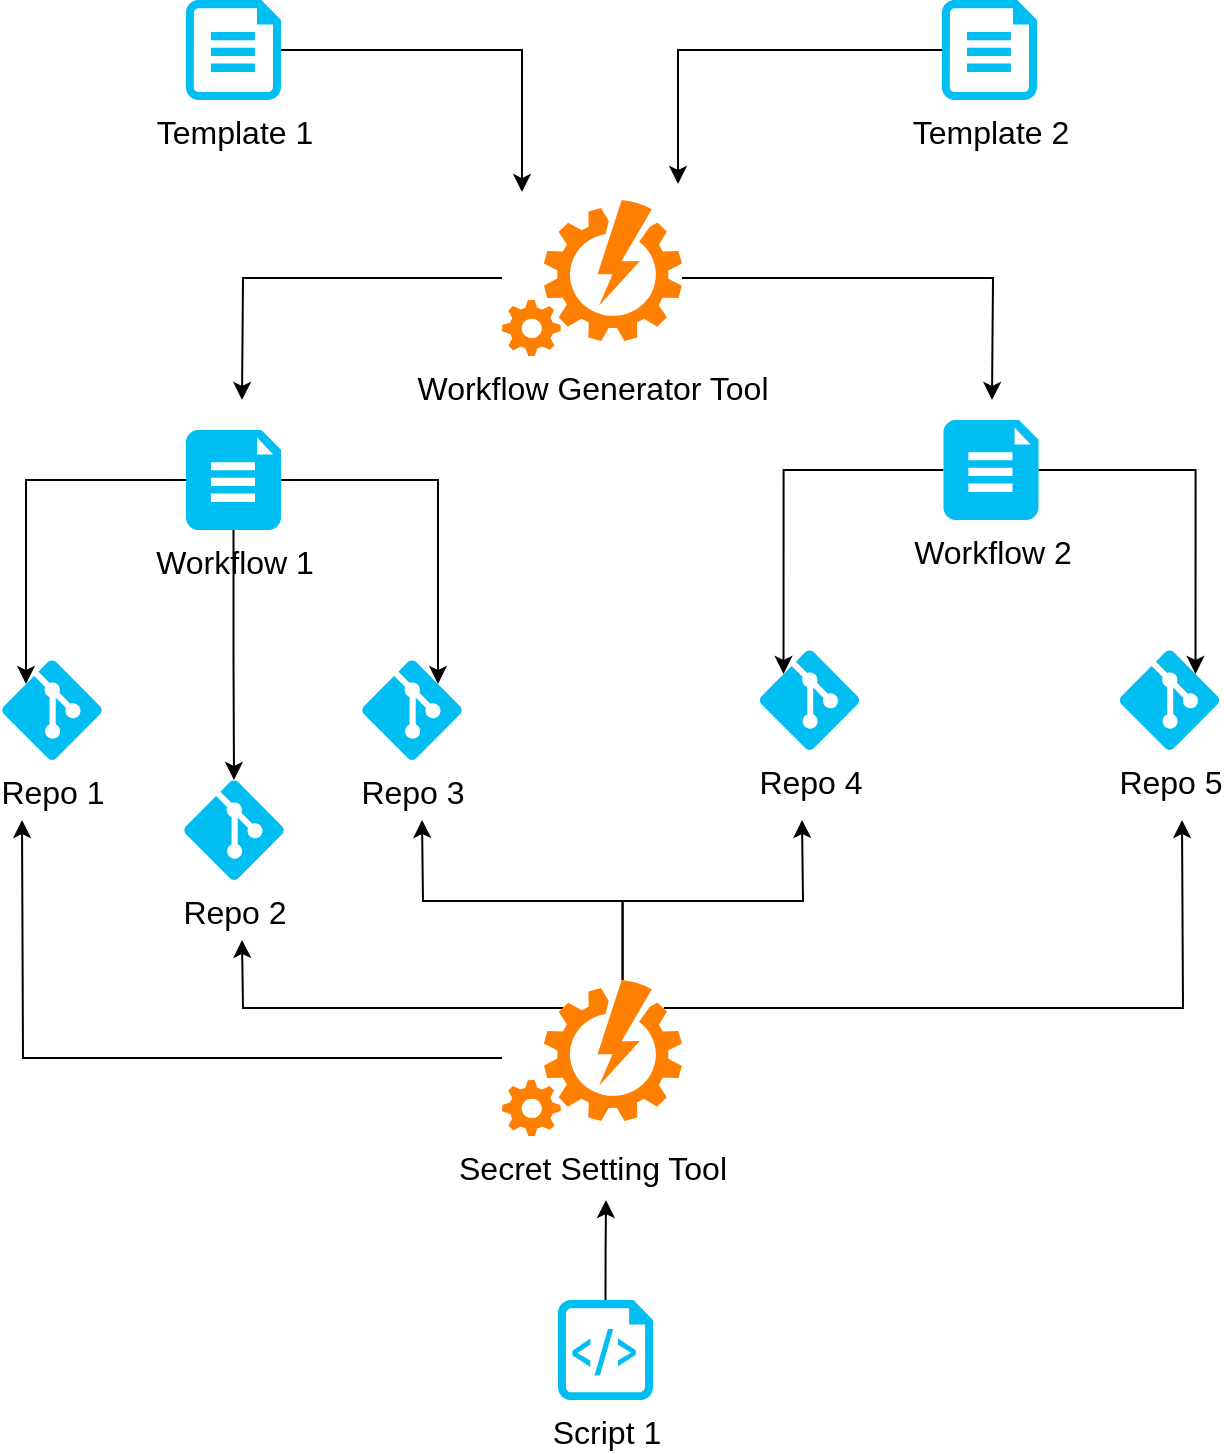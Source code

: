 <mxfile version="12.9.5" type="device"><diagram name="Page-1" id="aaaa8250-4180-3840-79b5-4cada1eebb92"><mxGraphModel dx="1604" dy="952" grid="1" gridSize="10" guides="1" tooltips="1" connect="1" arrows="1" fold="1" page="1" pageScale="1" pageWidth="850" pageHeight="1100" background="#ffffff" math="0" shadow="0"><root><mxCell id="0"/><mxCell id="1" parent="0"/><mxCell id="wBzUvfqLp7nLCkhBMvtE-1" value="&lt;font style=&quot;font-size: 16px&quot;&gt;Repo 1&lt;br&gt;&lt;/font&gt;" style="verticalLabelPosition=bottom;html=1;verticalAlign=top;align=center;strokeColor=none;fillColor=#00BEF2;shape=mxgraph.azure.git_repository;" vertex="1" parent="1"><mxGeometry x="100" y="570" width="50" height="50" as="geometry"/></mxCell><mxCell id="wBzUvfqLp7nLCkhBMvtE-2" value="&lt;font style=&quot;font-size: 16px&quot;&gt;Repo 3&lt;br&gt;&lt;/font&gt;" style="verticalLabelPosition=bottom;html=1;verticalAlign=top;align=center;strokeColor=none;fillColor=#00BEF2;shape=mxgraph.azure.git_repository;" vertex="1" parent="1"><mxGeometry x="280" y="570" width="50" height="50" as="geometry"/></mxCell><mxCell id="wBzUvfqLp7nLCkhBMvtE-3" value="&lt;font style=&quot;font-size: 16px&quot;&gt;Repo 2&lt;br&gt;&lt;/font&gt;" style="verticalLabelPosition=bottom;html=1;verticalAlign=top;align=center;strokeColor=none;fillColor=#00BEF2;shape=mxgraph.azure.git_repository;" vertex="1" parent="1"><mxGeometry x="191" y="630" width="50" height="50" as="geometry"/></mxCell><mxCell id="wBzUvfqLp7nLCkhBMvtE-22" style="edgeStyle=orthogonalEdgeStyle;rounded=0;orthogonalLoop=1;jettySize=auto;html=1;entryX=0.111;entryY=-0.051;entryDx=0;entryDy=0;entryPerimeter=0;" edge="1" parent="1" source="wBzUvfqLp7nLCkhBMvtE-5" target="wBzUvfqLp7nLCkhBMvtE-7"><mxGeometry relative="1" as="geometry"/></mxCell><mxCell id="wBzUvfqLp7nLCkhBMvtE-5" value="&lt;font style=&quot;font-size: 16px&quot;&gt;Template 1&lt;br&gt;&lt;/font&gt;" style="verticalLabelPosition=bottom;html=1;verticalAlign=top;align=center;strokeColor=none;fillColor=#00BEF2;shape=mxgraph.azure.file;pointerEvents=1;" vertex="1" parent="1"><mxGeometry x="192" y="240" width="47.5" height="50" as="geometry"/></mxCell><mxCell id="wBzUvfqLp7nLCkhBMvtE-11" style="edgeStyle=orthogonalEdgeStyle;rounded=0;orthogonalLoop=1;jettySize=auto;html=1;" edge="1" parent="1" source="wBzUvfqLp7nLCkhBMvtE-7"><mxGeometry relative="1" as="geometry"><mxPoint x="220" y="440" as="targetPoint"/></mxGeometry></mxCell><mxCell id="wBzUvfqLp7nLCkhBMvtE-40" style="edgeStyle=orthogonalEdgeStyle;rounded=0;orthogonalLoop=1;jettySize=auto;html=1;" edge="1" parent="1" source="wBzUvfqLp7nLCkhBMvtE-7"><mxGeometry relative="1" as="geometry"><mxPoint x="595" y="440" as="targetPoint"/></mxGeometry></mxCell><mxCell id="wBzUvfqLp7nLCkhBMvtE-7" value="&lt;div style=&quot;font-size: 16px&quot;&gt;&lt;font style=&quot;font-size: 16px&quot;&gt;Workflow Generator Tool&lt;/font&gt;&lt;/div&gt;" style="verticalLabelPosition=bottom;html=1;verticalAlign=top;align=center;strokeColor=none;fillColor=#FF8000;shape=mxgraph.azure.automation;pointerEvents=1;" vertex="1" parent="1"><mxGeometry x="350" y="340" width="90" height="78" as="geometry"/></mxCell><mxCell id="wBzUvfqLp7nLCkhBMvtE-12" style="edgeStyle=orthogonalEdgeStyle;rounded=0;orthogonalLoop=1;jettySize=auto;html=1;exitX=0;exitY=0.5;exitDx=0;exitDy=0;exitPerimeter=0;entryX=0.24;entryY=0.24;entryDx=0;entryDy=0;entryPerimeter=0;" edge="1" parent="1" source="wBzUvfqLp7nLCkhBMvtE-8" target="wBzUvfqLp7nLCkhBMvtE-1"><mxGeometry relative="1" as="geometry"/></mxCell><mxCell id="wBzUvfqLp7nLCkhBMvtE-13" style="edgeStyle=orthogonalEdgeStyle;rounded=0;orthogonalLoop=1;jettySize=auto;html=1;exitX=1;exitY=0.5;exitDx=0;exitDy=0;exitPerimeter=0;entryX=0.76;entryY=0.24;entryDx=0;entryDy=0;entryPerimeter=0;" edge="1" parent="1" source="wBzUvfqLp7nLCkhBMvtE-8" target="wBzUvfqLp7nLCkhBMvtE-2"><mxGeometry relative="1" as="geometry"/></mxCell><mxCell id="wBzUvfqLp7nLCkhBMvtE-14" style="edgeStyle=orthogonalEdgeStyle;rounded=0;orthogonalLoop=1;jettySize=auto;html=1;entryX=0.5;entryY=0;entryDx=0;entryDy=0;entryPerimeter=0;" edge="1" parent="1" source="wBzUvfqLp7nLCkhBMvtE-8" target="wBzUvfqLp7nLCkhBMvtE-3"><mxGeometry relative="1" as="geometry"/></mxCell><mxCell id="wBzUvfqLp7nLCkhBMvtE-8" value="&lt;div style=&quot;font-size: 16px&quot;&gt;&lt;font style=&quot;font-size: 16px&quot;&gt;Workflow 1&lt;/font&gt;&lt;/div&gt;" style="verticalLabelPosition=bottom;html=1;verticalAlign=top;align=center;strokeColor=none;fillColor=#00BEF2;shape=mxgraph.azure.file_2;pointerEvents=1;" vertex="1" parent="1"><mxGeometry x="192" y="455" width="47.5" height="50" as="geometry"/></mxCell><mxCell id="wBzUvfqLp7nLCkhBMvtE-21" style="edgeStyle=orthogonalEdgeStyle;rounded=0;orthogonalLoop=1;jettySize=auto;html=1;entryX=0.978;entryY=-0.103;entryDx=0;entryDy=0;entryPerimeter=0;" edge="1" parent="1" source="wBzUvfqLp7nLCkhBMvtE-19" target="wBzUvfqLp7nLCkhBMvtE-7"><mxGeometry relative="1" as="geometry"/></mxCell><mxCell id="wBzUvfqLp7nLCkhBMvtE-19" value="&lt;font style=&quot;font-size: 16px&quot;&gt;Template 2&lt;br&gt;&lt;/font&gt;" style="verticalLabelPosition=bottom;html=1;verticalAlign=top;align=center;strokeColor=none;fillColor=#00BEF2;shape=mxgraph.azure.file;pointerEvents=1;" vertex="1" parent="1"><mxGeometry x="570" y="240" width="47.5" height="50" as="geometry"/></mxCell><mxCell id="wBzUvfqLp7nLCkhBMvtE-29" value="&lt;font style=&quot;font-size: 16px&quot;&gt;Repo 4&lt;br&gt;&lt;/font&gt;" style="verticalLabelPosition=bottom;html=1;verticalAlign=top;align=center;strokeColor=none;fillColor=#00BEF2;shape=mxgraph.azure.git_repository;" vertex="1" parent="1"><mxGeometry x="478.75" y="565" width="50" height="50" as="geometry"/></mxCell><mxCell id="wBzUvfqLp7nLCkhBMvtE-30" value="&lt;div&gt;&lt;font style=&quot;font-size: 16px&quot;&gt;Repo 5&lt;/font&gt;&lt;/div&gt;" style="verticalLabelPosition=bottom;html=1;verticalAlign=top;align=center;strokeColor=none;fillColor=#00BEF2;shape=mxgraph.azure.git_repository;" vertex="1" parent="1"><mxGeometry x="658.75" y="565" width="50" height="50" as="geometry"/></mxCell><mxCell id="wBzUvfqLp7nLCkhBMvtE-32" style="edgeStyle=orthogonalEdgeStyle;rounded=0;orthogonalLoop=1;jettySize=auto;html=1;exitX=0;exitY=0.5;exitDx=0;exitDy=0;exitPerimeter=0;entryX=0.24;entryY=0.24;entryDx=0;entryDy=0;entryPerimeter=0;" edge="1" parent="1" source="wBzUvfqLp7nLCkhBMvtE-35" target="wBzUvfqLp7nLCkhBMvtE-29"><mxGeometry relative="1" as="geometry"/></mxCell><mxCell id="wBzUvfqLp7nLCkhBMvtE-33" style="edgeStyle=orthogonalEdgeStyle;rounded=0;orthogonalLoop=1;jettySize=auto;html=1;exitX=1;exitY=0.5;exitDx=0;exitDy=0;exitPerimeter=0;entryX=0.76;entryY=0.24;entryDx=0;entryDy=0;entryPerimeter=0;" edge="1" parent="1" source="wBzUvfqLp7nLCkhBMvtE-35" target="wBzUvfqLp7nLCkhBMvtE-30"><mxGeometry relative="1" as="geometry"/></mxCell><mxCell id="wBzUvfqLp7nLCkhBMvtE-35" value="&lt;div style=&quot;font-size: 16px&quot;&gt;&lt;font style=&quot;font-size: 16px&quot;&gt;Workflow 2&lt;br&gt;&lt;/font&gt;&lt;/div&gt;" style="verticalLabelPosition=bottom;html=1;verticalAlign=top;align=center;strokeColor=none;fillColor=#00BEF2;shape=mxgraph.azure.file_2;pointerEvents=1;" vertex="1" parent="1"><mxGeometry x="570.75" y="450" width="47.5" height="50" as="geometry"/></mxCell><mxCell id="wBzUvfqLp7nLCkhBMvtE-49" style="edgeStyle=orthogonalEdgeStyle;rounded=0;orthogonalLoop=1;jettySize=auto;html=1;" edge="1" parent="1" source="wBzUvfqLp7nLCkhBMvtE-41"><mxGeometry relative="1" as="geometry"><mxPoint x="110" y="650" as="targetPoint"/></mxGeometry></mxCell><mxCell id="wBzUvfqLp7nLCkhBMvtE-50" style="edgeStyle=orthogonalEdgeStyle;rounded=0;orthogonalLoop=1;jettySize=auto;html=1;exitX=0.34;exitY=0.18;exitDx=0;exitDy=0;exitPerimeter=0;" edge="1" parent="1" source="wBzUvfqLp7nLCkhBMvtE-41"><mxGeometry relative="1" as="geometry"><mxPoint x="220" y="710" as="targetPoint"/></mxGeometry></mxCell><mxCell id="wBzUvfqLp7nLCkhBMvtE-52" style="edgeStyle=orthogonalEdgeStyle;rounded=0;orthogonalLoop=1;jettySize=auto;html=1;exitX=0.67;exitY=0;exitDx=0;exitDy=0;exitPerimeter=0;" edge="1" parent="1" source="wBzUvfqLp7nLCkhBMvtE-41"><mxGeometry relative="1" as="geometry"><mxPoint x="310" y="650" as="targetPoint"/></mxGeometry></mxCell><mxCell id="wBzUvfqLp7nLCkhBMvtE-53" style="edgeStyle=orthogonalEdgeStyle;rounded=0;orthogonalLoop=1;jettySize=auto;html=1;exitX=0.67;exitY=0;exitDx=0;exitDy=0;exitPerimeter=0;" edge="1" parent="1" source="wBzUvfqLp7nLCkhBMvtE-41"><mxGeometry relative="1" as="geometry"><mxPoint x="500" y="650" as="targetPoint"/></mxGeometry></mxCell><mxCell id="wBzUvfqLp7nLCkhBMvtE-54" style="edgeStyle=orthogonalEdgeStyle;rounded=0;orthogonalLoop=1;jettySize=auto;html=1;exitX=0.9;exitY=0.18;exitDx=0;exitDy=0;exitPerimeter=0;" edge="1" parent="1" source="wBzUvfqLp7nLCkhBMvtE-41"><mxGeometry relative="1" as="geometry"><mxPoint x="690" y="650" as="targetPoint"/></mxGeometry></mxCell><mxCell id="wBzUvfqLp7nLCkhBMvtE-41" value="&lt;font style=&quot;font-size: 16px&quot;&gt;Secret Setting Tool&lt;br&gt;&lt;/font&gt;" style="verticalLabelPosition=bottom;html=1;verticalAlign=top;align=center;strokeColor=none;fillColor=#FF8000;shape=mxgraph.azure.automation;pointerEvents=1;" vertex="1" parent="1"><mxGeometry x="350" y="730" width="90" height="78" as="geometry"/></mxCell><mxCell id="wBzUvfqLp7nLCkhBMvtE-46" style="edgeStyle=orthogonalEdgeStyle;rounded=0;orthogonalLoop=1;jettySize=auto;html=1;exitX=0.5;exitY=0;exitDx=0;exitDy=0;exitPerimeter=0;" edge="1" parent="1" source="wBzUvfqLp7nLCkhBMvtE-43"><mxGeometry relative="1" as="geometry"><mxPoint x="402" y="840" as="targetPoint"/></mxGeometry></mxCell><mxCell id="wBzUvfqLp7nLCkhBMvtE-43" value="&lt;font style=&quot;font-size: 16px&quot;&gt;Script 1&lt;br&gt;&lt;/font&gt;" style="verticalLabelPosition=bottom;html=1;verticalAlign=top;align=center;strokeColor=none;fillColor=#00BEF2;shape=mxgraph.azure.script_file;pointerEvents=1;" vertex="1" parent="1"><mxGeometry x="378" y="890" width="47.5" height="50" as="geometry"/></mxCell></root></mxGraphModel></diagram></mxfile>